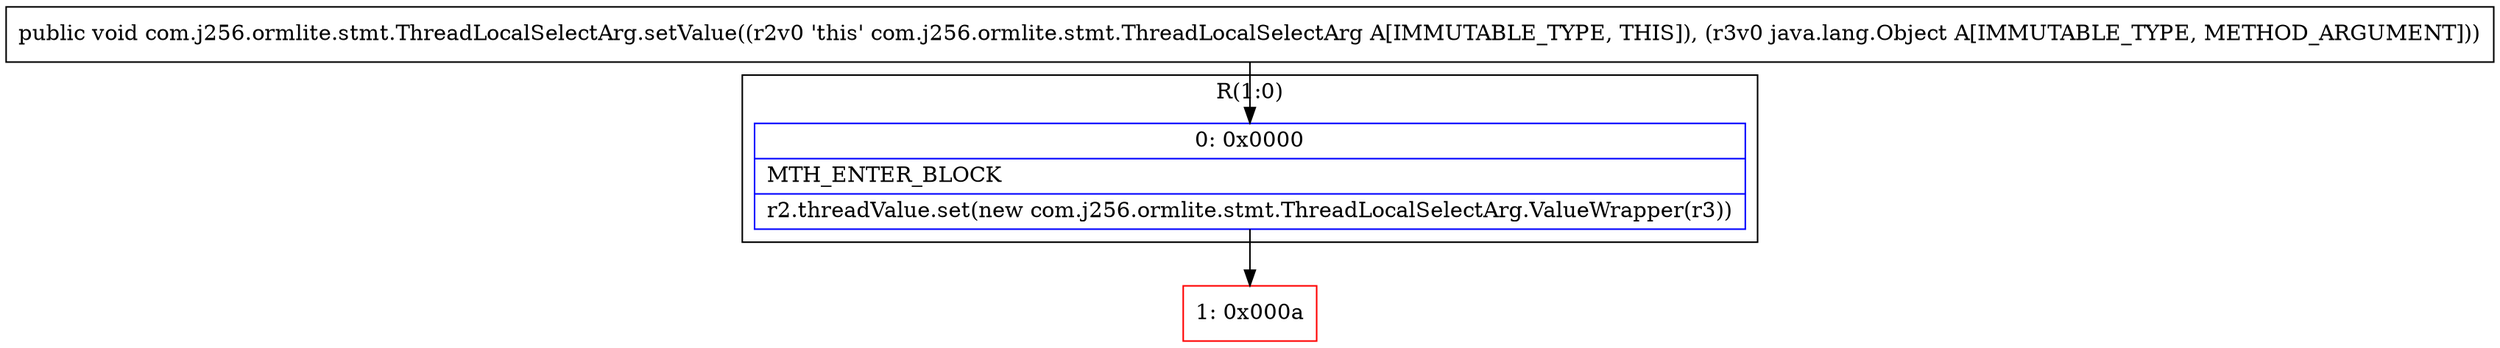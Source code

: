 digraph "CFG forcom.j256.ormlite.stmt.ThreadLocalSelectArg.setValue(Ljava\/lang\/Object;)V" {
subgraph cluster_Region_268210012 {
label = "R(1:0)";
node [shape=record,color=blue];
Node_0 [shape=record,label="{0\:\ 0x0000|MTH_ENTER_BLOCK\l|r2.threadValue.set(new com.j256.ormlite.stmt.ThreadLocalSelectArg.ValueWrapper(r3))\l}"];
}
Node_1 [shape=record,color=red,label="{1\:\ 0x000a}"];
MethodNode[shape=record,label="{public void com.j256.ormlite.stmt.ThreadLocalSelectArg.setValue((r2v0 'this' com.j256.ormlite.stmt.ThreadLocalSelectArg A[IMMUTABLE_TYPE, THIS]), (r3v0 java.lang.Object A[IMMUTABLE_TYPE, METHOD_ARGUMENT])) }"];
MethodNode -> Node_0;
Node_0 -> Node_1;
}

